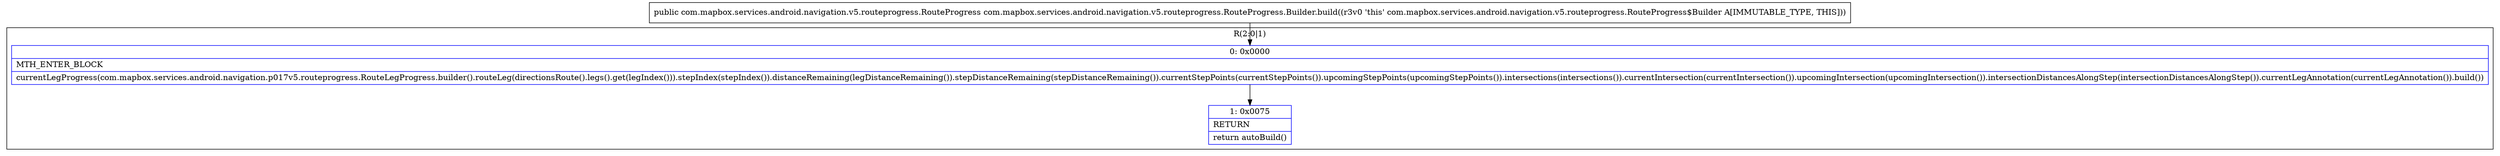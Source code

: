 digraph "CFG forcom.mapbox.services.android.navigation.v5.routeprogress.RouteProgress.Builder.build()Lcom\/mapbox\/services\/android\/navigation\/v5\/routeprogress\/RouteProgress;" {
subgraph cluster_Region_2048926797 {
label = "R(2:0|1)";
node [shape=record,color=blue];
Node_0 [shape=record,label="{0\:\ 0x0000|MTH_ENTER_BLOCK\l|currentLegProgress(com.mapbox.services.android.navigation.p017v5.routeprogress.RouteLegProgress.builder().routeLeg(directionsRoute().legs().get(legIndex())).stepIndex(stepIndex()).distanceRemaining(legDistanceRemaining()).stepDistanceRemaining(stepDistanceRemaining()).currentStepPoints(currentStepPoints()).upcomingStepPoints(upcomingStepPoints()).intersections(intersections()).currentIntersection(currentIntersection()).upcomingIntersection(upcomingIntersection()).intersectionDistancesAlongStep(intersectionDistancesAlongStep()).currentLegAnnotation(currentLegAnnotation()).build())\l}"];
Node_1 [shape=record,label="{1\:\ 0x0075|RETURN\l|return autoBuild()\l}"];
}
MethodNode[shape=record,label="{public com.mapbox.services.android.navigation.v5.routeprogress.RouteProgress com.mapbox.services.android.navigation.v5.routeprogress.RouteProgress.Builder.build((r3v0 'this' com.mapbox.services.android.navigation.v5.routeprogress.RouteProgress$Builder A[IMMUTABLE_TYPE, THIS])) }"];
MethodNode -> Node_0;
Node_0 -> Node_1;
}

